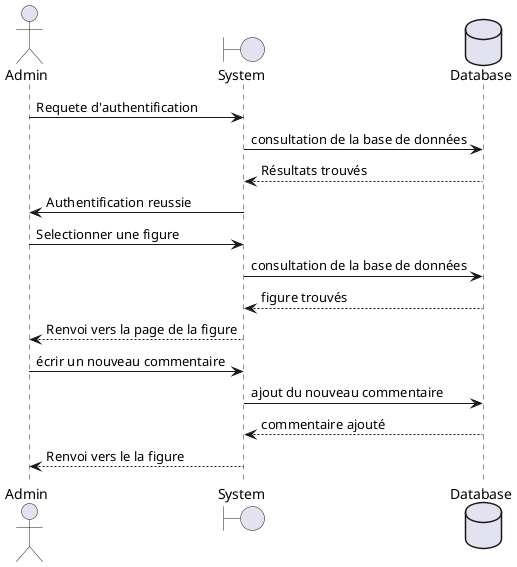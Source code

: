 @startuml sequence_user_comments
    actor       Admin       as chef
    boundary    System    as system
    database    Database    as data

    chef -> system : Requete d'authentification
    system -> data : consultation de la base de données
    system <-- data : Résultats trouvés
    chef <- system : Authentification reussie

    chef -> system : Selectionner une figure
    system -> data : consultation de la base de données
    system <-- data : figure trouvés
    chef <-- system : Renvoi vers la page de la figure
    chef -> system : écrir un nouveau commentaire
    system -> data : ajout du nouveau commentaire
    system <-- data : commentaire ajouté
    chef <-- system : Renvoi vers le la figure

@enduml
